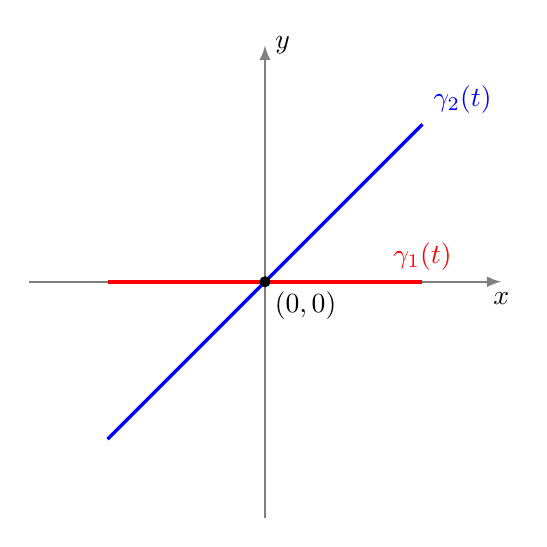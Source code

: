 \begin{tikzpicture}[scale=1]

\draw[->,>=latex,thick, gray] (-3,0)--(3,0) node[below,black] {$x$};
\draw[->,>=latex,thick, gray] (0,-3)--(0,3) node[right,black] {$y$};



% \draw[red,thick] (3,2) ..  controls (0,1) and (1,0) .. (2,2);
\draw [blue,very thick] (-2,-2) -- (2,2) node[above right] {$\gamma_2(t)$};
\draw [red,ultra thick] (-2,0) -- (2,0) node[above] {$\gamma_1(t)$};

\fill (0,0) circle (2pt) node[below right] {$(0,0)$}; 

\end{tikzpicture}